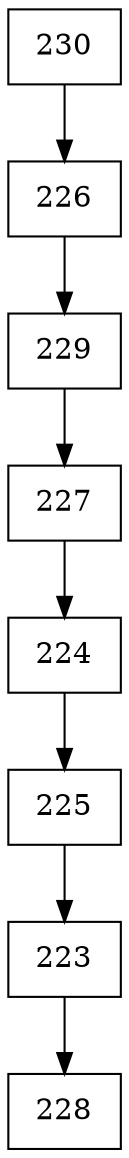digraph G {
  node [shape=record];
  node0 [label="{230}"];
  node0 -> node1;
  node1 [label="{226}"];
  node1 -> node2;
  node2 [label="{229}"];
  node2 -> node3;
  node3 [label="{227}"];
  node3 -> node4;
  node4 [label="{224}"];
  node4 -> node5;
  node5 [label="{225}"];
  node5 -> node6;
  node6 [label="{223}"];
  node6 -> node7;
  node7 [label="{228}"];
}
